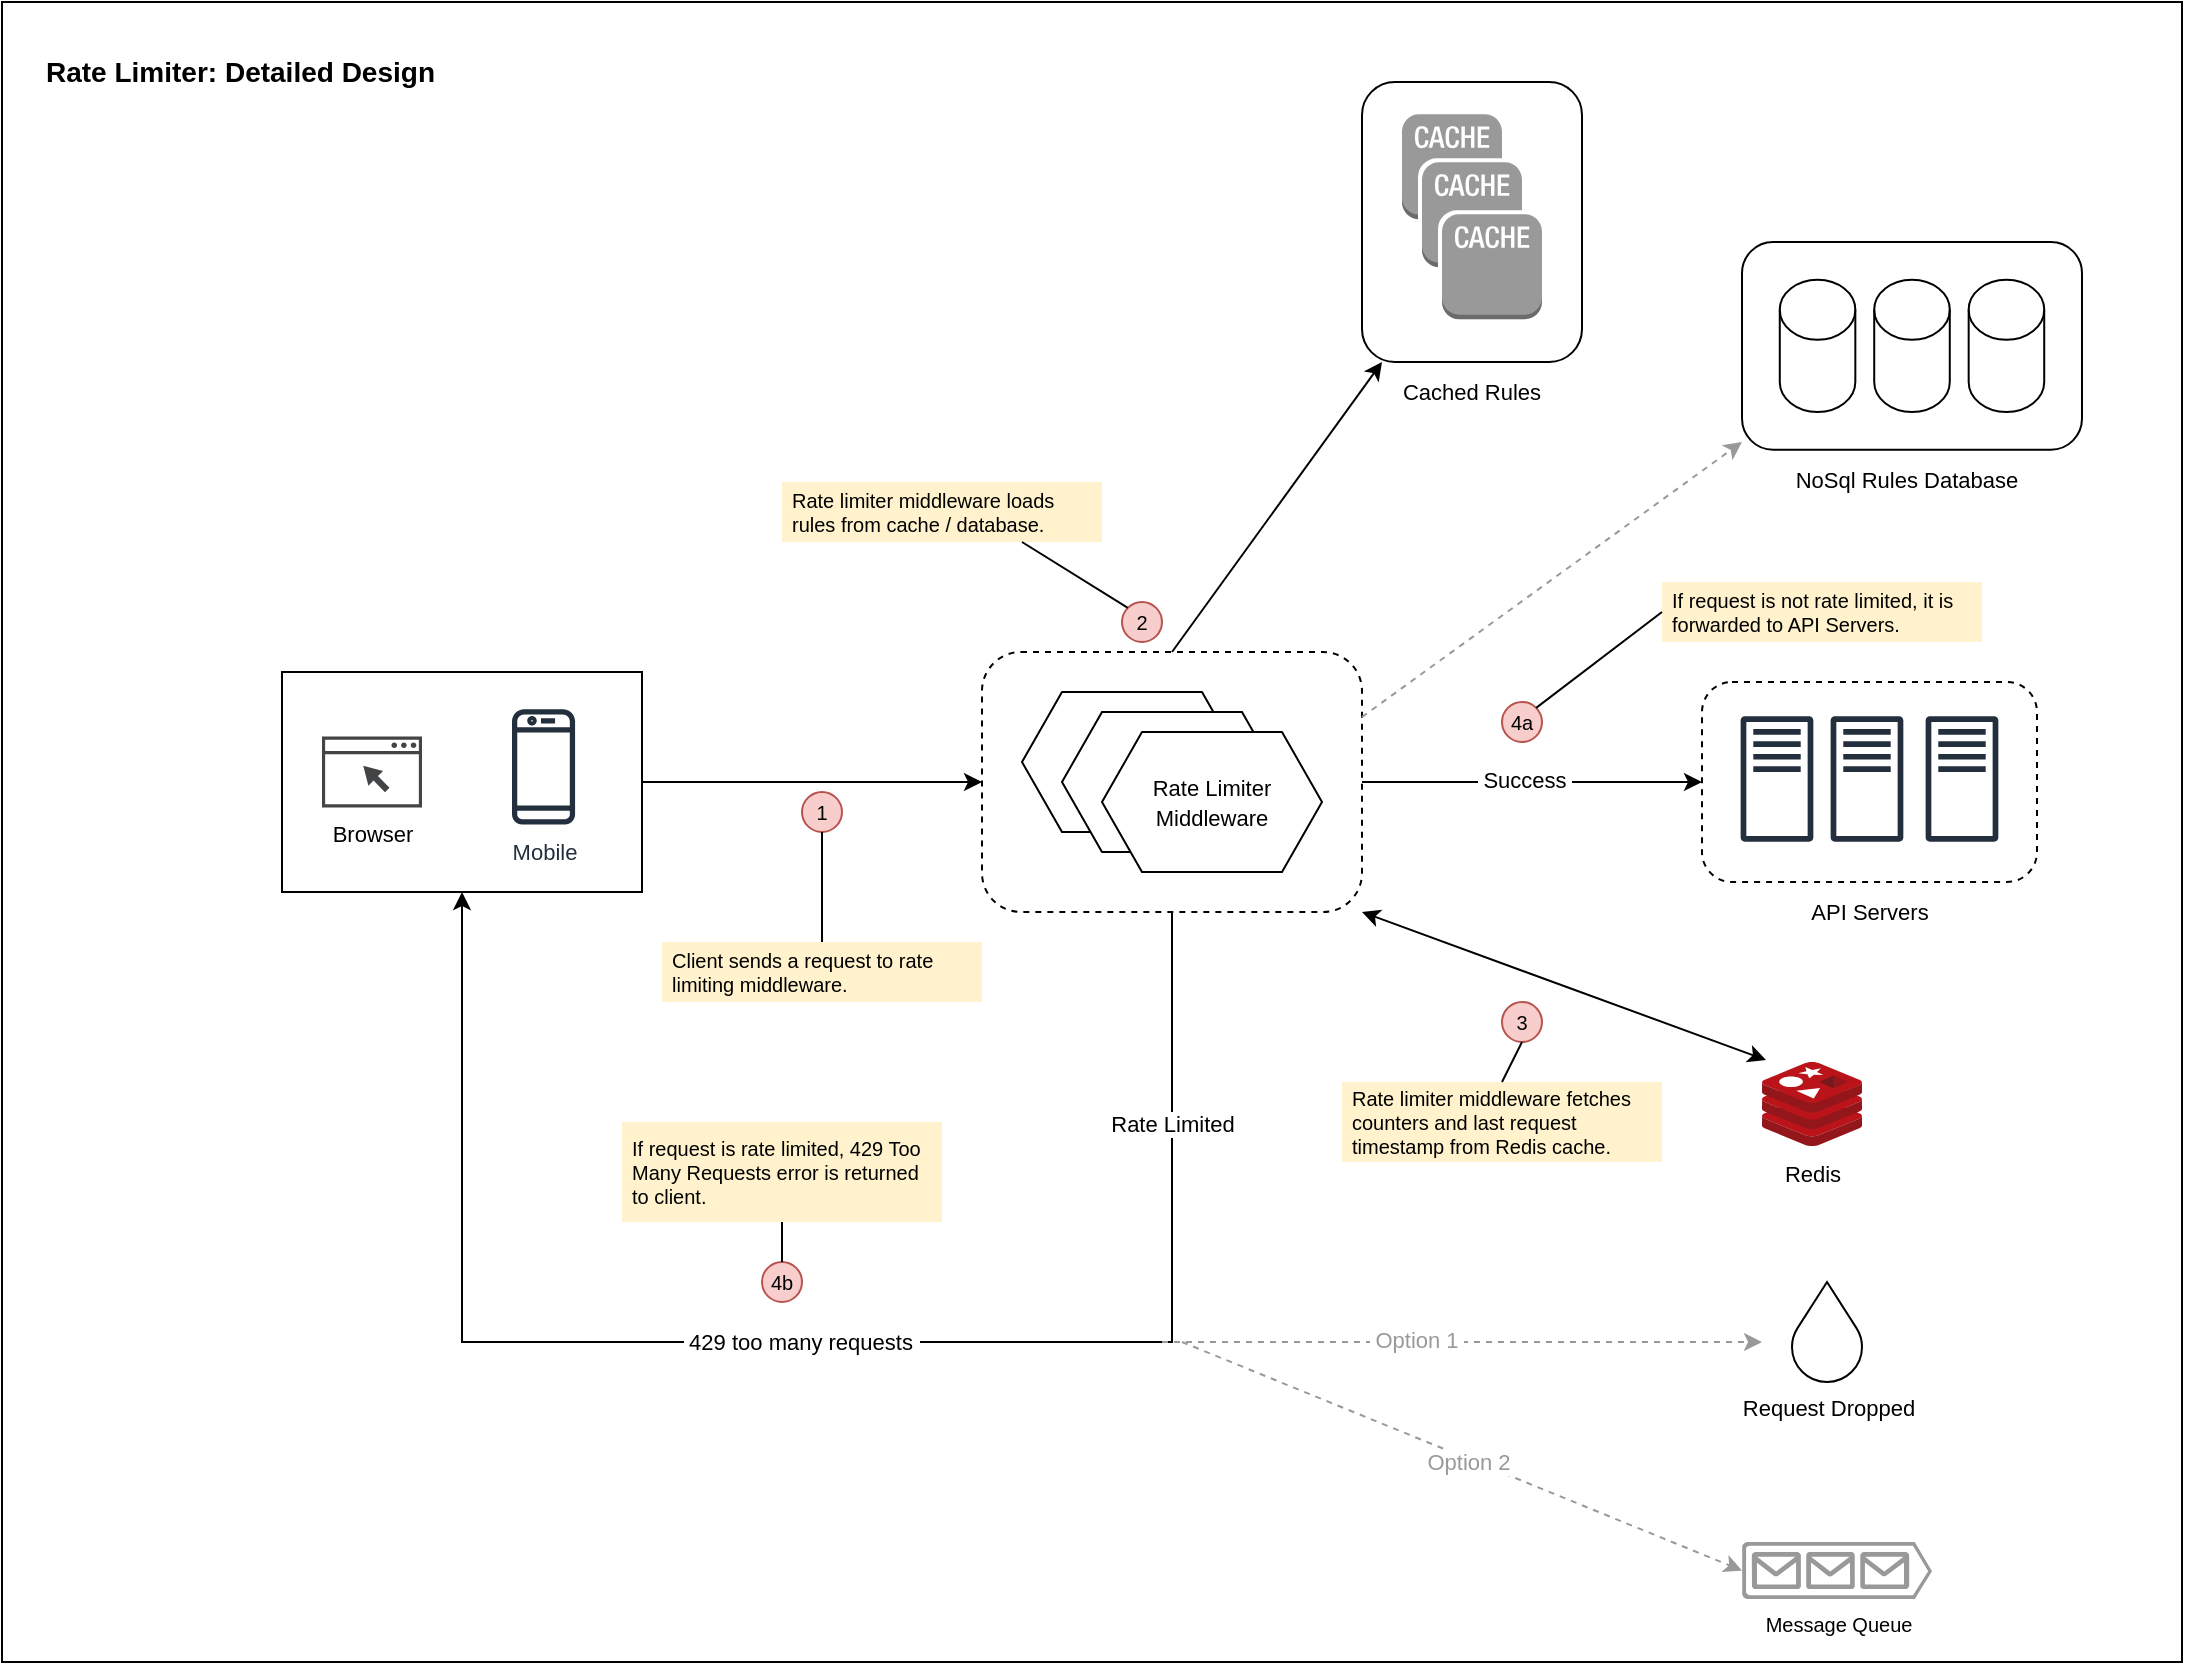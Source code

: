 <mxfile version="19.0.3" type="device"><diagram id="r6Wdb-1eLulKc2yTyL0w" name="Page-1"><mxGraphModel dx="1358" dy="811" grid="1" gridSize="10" guides="1" tooltips="1" connect="1" arrows="1" fold="1" page="1" pageScale="1" pageWidth="1400" pageHeight="850" math="0" shadow="0"><root><mxCell id="0"/><mxCell id="1" style="" parent="0"/><mxCell id="sDK053LxHYh9L4diLbD--71" value="" style="rounded=0;whiteSpace=wrap;html=1;hachureGap=4;fontSize=10;" parent="1" vertex="1"><mxGeometry x="10" y="10" width="1090" height="830" as="geometry"/></mxCell><mxCell id="qtYm5fAHPdydN5zgKJMb-1" value="Diagram" style="locked=1;" parent="0"/><mxCell id="qtYm5fAHPdydN5zgKJMb-2" value="" style="group" parent="qtYm5fAHPdydN5zgKJMb-1" vertex="1" connectable="0"><mxGeometry x="150" y="345" width="180" height="110" as="geometry"/></mxCell><mxCell id="qtYm5fAHPdydN5zgKJMb-3" value="" style="rounded=0;whiteSpace=wrap;html=1;" parent="qtYm5fAHPdydN5zgKJMb-2" vertex="1"><mxGeometry width="180" height="110" as="geometry"/></mxCell><mxCell id="qtYm5fAHPdydN5zgKJMb-4" value="Mobile" style="sketch=0;outlineConnect=0;fontColor=#232F3E;gradientColor=none;fillColor=#232F3D;strokeColor=none;dashed=0;verticalLabelPosition=bottom;verticalAlign=top;align=center;html=1;fontSize=11;fontStyle=0;aspect=fixed;pointerEvents=1;shape=mxgraph.aws4.mobile_client;" parent="qtYm5fAHPdydN5zgKJMb-2" vertex="1"><mxGeometry x="115" y="17.44" width="31.54" height="60" as="geometry"/></mxCell><mxCell id="qtYm5fAHPdydN5zgKJMb-5" value="Browser" style="sketch=0;pointerEvents=1;shadow=0;dashed=0;html=1;strokeColor=none;fillColor=#434445;aspect=fixed;labelPosition=center;verticalLabelPosition=bottom;verticalAlign=top;align=center;outlineConnect=0;shape=mxgraph.vvd.web_browser;fontSize=11;" parent="qtYm5fAHPdydN5zgKJMb-2" vertex="1"><mxGeometry x="20" y="32.25" width="50" height="35.5" as="geometry"/></mxCell><mxCell id="qtYm5fAHPdydN5zgKJMb-16" value="&lt;font style=&quot;font-size: 11px;&quot;&gt;Redis&lt;/font&gt;" style="sketch=0;aspect=fixed;html=1;points=[];align=center;image;fontSize=12;image=img/lib/mscae/Cache_Redis_Product.svg;hachureGap=4;imageBackground=none;" parent="qtYm5fAHPdydN5zgKJMb-1" vertex="1"><mxGeometry x="890" y="540" width="50" height="42" as="geometry"/></mxCell><mxCell id="qtYm5fAHPdydN5zgKJMb-19" value="" style="group" parent="qtYm5fAHPdydN5zgKJMb-1" vertex="1" connectable="0"><mxGeometry x="500" y="335" width="190" height="130" as="geometry"/></mxCell><mxCell id="qtYm5fAHPdydN5zgKJMb-11" value="" style="rounded=1;whiteSpace=wrap;html=1;fontSize=11;dashed=1;" parent="qtYm5fAHPdydN5zgKJMb-19" vertex="1"><mxGeometry width="190" height="130" as="geometry"/></mxCell><mxCell id="qtYm5fAHPdydN5zgKJMb-8" value="" style="shape=hexagon;perimeter=hexagonPerimeter2;whiteSpace=wrap;html=1;fixedSize=1;" parent="qtYm5fAHPdydN5zgKJMb-19" vertex="1"><mxGeometry x="20" y="20" width="110" height="70" as="geometry"/></mxCell><mxCell id="qtYm5fAHPdydN5zgKJMb-9" value="" style="shape=hexagon;perimeter=hexagonPerimeter2;whiteSpace=wrap;html=1;fixedSize=1;" parent="qtYm5fAHPdydN5zgKJMb-19" vertex="1"><mxGeometry x="40" y="30" width="110" height="70" as="geometry"/></mxCell><mxCell id="qtYm5fAHPdydN5zgKJMb-10" value="&lt;font style=&quot;font-size: 11px;&quot;&gt;Rate Limiter Middleware&lt;/font&gt;" style="shape=hexagon;perimeter=hexagonPerimeter2;whiteSpace=wrap;html=1;fixedSize=1;" parent="qtYm5fAHPdydN5zgKJMb-19" vertex="1"><mxGeometry x="60" y="40" width="110" height="70" as="geometry"/></mxCell><mxCell id="qtYm5fAHPdydN5zgKJMb-26" value="" style="group" parent="qtYm5fAHPdydN5zgKJMb-1" vertex="1" connectable="0"><mxGeometry x="859.995" y="350" width="167.5" height="130" as="geometry"/></mxCell><mxCell id="qtYm5fAHPdydN5zgKJMb-20" value="&lt;font style=&quot;font-size: 11px;&quot;&gt;API Servers&lt;/font&gt;" style="text;html=1;strokeColor=none;fillColor=none;align=center;verticalAlign=middle;whiteSpace=wrap;rounded=0;hachureGap=4;fontSize=10;" parent="qtYm5fAHPdydN5zgKJMb-26" vertex="1"><mxGeometry x="50" y="100" width="67.5" height="30" as="geometry"/></mxCell><mxCell id="qtYm5fAHPdydN5zgKJMb-21" value="" style="rounded=1;whiteSpace=wrap;html=1;hachureGap=4;fontSize=10;dashed=1;" parent="qtYm5fAHPdydN5zgKJMb-26" vertex="1"><mxGeometry width="167.5" height="100" as="geometry"/></mxCell><mxCell id="qtYm5fAHPdydN5zgKJMb-25" value="" style="group" parent="qtYm5fAHPdydN5zgKJMb-26" vertex="1" connectable="0"><mxGeometry x="19.325" y="17" width="128.85" height="63" as="geometry"/></mxCell><mxCell id="qtYm5fAHPdydN5zgKJMb-22" value="" style="sketch=0;outlineConnect=0;fontColor=#232F3E;gradientColor=none;fillColor=#232F3D;strokeColor=none;dashed=0;verticalLabelPosition=bottom;verticalAlign=top;align=center;html=1;fontSize=12;fontStyle=0;aspect=fixed;pointerEvents=1;shape=mxgraph.aws4.traditional_server;hachureGap=4;" parent="qtYm5fAHPdydN5zgKJMb-25" vertex="1"><mxGeometry width="36.35" height="63" as="geometry"/></mxCell><mxCell id="qtYm5fAHPdydN5zgKJMb-23" value="" style="sketch=0;outlineConnect=0;fontColor=#232F3E;gradientColor=none;fillColor=#232F3D;strokeColor=none;dashed=0;verticalLabelPosition=bottom;verticalAlign=top;align=center;html=1;fontSize=12;fontStyle=0;aspect=fixed;pointerEvents=1;shape=mxgraph.aws4.traditional_server;hachureGap=4;" parent="qtYm5fAHPdydN5zgKJMb-25" vertex="1"><mxGeometry x="45" width="36.35" height="63" as="geometry"/></mxCell><mxCell id="qtYm5fAHPdydN5zgKJMb-24" value="" style="sketch=0;outlineConnect=0;fontColor=#232F3E;gradientColor=none;fillColor=#232F3D;strokeColor=none;dashed=0;verticalLabelPosition=bottom;verticalAlign=top;align=center;html=1;fontSize=12;fontStyle=0;aspect=fixed;pointerEvents=1;shape=mxgraph.aws4.traditional_server;hachureGap=4;" parent="qtYm5fAHPdydN5zgKJMb-25" vertex="1"><mxGeometry x="92.5" width="36.35" height="63" as="geometry"/></mxCell><mxCell id="qtYm5fAHPdydN5zgKJMb-27" value="" style="endArrow=classic;html=1;rounded=0;fontSize=11;exitX=1;exitY=0.5;exitDx=0;exitDy=0;entryX=0;entryY=0.5;entryDx=0;entryDy=0;" parent="qtYm5fAHPdydN5zgKJMb-1" source="qtYm5fAHPdydN5zgKJMb-3" target="qtYm5fAHPdydN5zgKJMb-11" edge="1"><mxGeometry width="50" height="50" relative="1" as="geometry"><mxPoint x="370" y="420" as="sourcePoint"/><mxPoint x="420" y="370" as="targetPoint"/></mxGeometry></mxCell><mxCell id="qtYm5fAHPdydN5zgKJMb-28" value="" style="endArrow=classic;html=1;rounded=0;fontSize=11;exitX=1;exitY=0.5;exitDx=0;exitDy=0;entryX=0;entryY=0.5;entryDx=0;entryDy=0;" parent="qtYm5fAHPdydN5zgKJMb-1" source="qtYm5fAHPdydN5zgKJMb-11" target="qtYm5fAHPdydN5zgKJMb-21" edge="1"><mxGeometry width="50" height="50" relative="1" as="geometry"><mxPoint x="730" y="430" as="sourcePoint"/><mxPoint x="780" y="380" as="targetPoint"/></mxGeometry></mxCell><mxCell id="qtYm5fAHPdydN5zgKJMb-29" value="&amp;nbsp;Success&amp;nbsp;" style="edgeLabel;html=1;align=center;verticalAlign=middle;resizable=0;points=[];fontSize=11;" parent="qtYm5fAHPdydN5zgKJMb-28" vertex="1" connectable="0"><mxGeometry x="-0.047" y="1" relative="1" as="geometry"><mxPoint as="offset"/></mxGeometry></mxCell><mxCell id="qtYm5fAHPdydN5zgKJMb-30" value="" style="endArrow=classic;startArrow=classic;html=1;rounded=0;fontSize=11;entryX=0.04;entryY=-0.024;entryDx=0;entryDy=0;entryPerimeter=0;exitX=1;exitY=1;exitDx=0;exitDy=0;" parent="qtYm5fAHPdydN5zgKJMb-1" source="qtYm5fAHPdydN5zgKJMb-11" target="qtYm5fAHPdydN5zgKJMb-16" edge="1"><mxGeometry width="50" height="50" relative="1" as="geometry"><mxPoint x="710" y="580" as="sourcePoint"/><mxPoint x="760" y="530" as="targetPoint"/></mxGeometry></mxCell><mxCell id="qtYm5fAHPdydN5zgKJMb-31" style="edgeStyle=orthogonalEdgeStyle;rounded=0;orthogonalLoop=1;jettySize=auto;html=1;exitX=0.5;exitY=1;exitDx=0;exitDy=0;entryX=0.5;entryY=1;entryDx=0;entryDy=0;fontSize=11;" parent="qtYm5fAHPdydN5zgKJMb-1" source="qtYm5fAHPdydN5zgKJMb-11" target="qtYm5fAHPdydN5zgKJMb-3" edge="1"><mxGeometry relative="1" as="geometry"><Array as="points"><mxPoint x="595" y="680"/><mxPoint x="240" y="680"/></Array></mxGeometry></mxCell><mxCell id="qtYm5fAHPdydN5zgKJMb-32" value="&amp;nbsp;Rate Limited&amp;nbsp;" style="edgeLabel;html=1;align=center;verticalAlign=middle;resizable=0;points=[];fontSize=11;" parent="qtYm5fAHPdydN5zgKJMb-31" vertex="1" connectable="0"><mxGeometry x="-0.793" y="-1" relative="1" as="geometry"><mxPoint x="1" y="23" as="offset"/></mxGeometry></mxCell><mxCell id="qtYm5fAHPdydN5zgKJMb-33" value="&amp;nbsp;429 too many requests&amp;nbsp;" style="edgeLabel;html=1;align=center;verticalAlign=middle;resizable=0;points=[];fontSize=11;" parent="qtYm5fAHPdydN5zgKJMb-31" vertex="1" connectable="0"><mxGeometry x="0.009" relative="1" as="geometry"><mxPoint as="offset"/></mxGeometry></mxCell><mxCell id="qtYm5fAHPdydN5zgKJMb-34" value="Request Dropped" style="verticalLabelPosition=bottom;verticalAlign=top;html=1;shape=mxgraph.basic.drop;rounded=1;fontSize=11;" parent="qtYm5fAHPdydN5zgKJMb-1" vertex="1"><mxGeometry x="905" y="650" width="35" height="50" as="geometry"/></mxCell><mxCell id="qtYm5fAHPdydN5zgKJMb-35" value="" style="endArrow=classic;html=1;rounded=0;fontSize=11;dashed=1;strokeColor=#999999;" parent="qtYm5fAHPdydN5zgKJMb-1" edge="1"><mxGeometry width="50" height="50" relative="1" as="geometry"><mxPoint x="590" y="680" as="sourcePoint"/><mxPoint x="890" y="680" as="targetPoint"/></mxGeometry></mxCell><mxCell id="qtYm5fAHPdydN5zgKJMb-36" value="&lt;font color=&quot;#999999&quot;&gt;&amp;nbsp;Option 1&amp;nbsp;&lt;/font&gt;" style="edgeLabel;html=1;align=center;verticalAlign=middle;resizable=0;points=[];fontSize=11;" parent="qtYm5fAHPdydN5zgKJMb-35" vertex="1" connectable="0"><mxGeometry x="-0.158" y="2" relative="1" as="geometry"><mxPoint y="1" as="offset"/></mxGeometry></mxCell><mxCell id="qtYm5fAHPdydN5zgKJMb-37" value="Message Queue" style="verticalLabelPosition=bottom;html=1;verticalAlign=top;align=center;strokeColor=none;fillColor=#999999;shape=mxgraph.azure.queue_generic;pointerEvents=1;hachureGap=4;fontSize=10;" parent="qtYm5fAHPdydN5zgKJMb-1" vertex="1"><mxGeometry x="880" y="780" width="95" height="28.5" as="geometry"/></mxCell><mxCell id="qtYm5fAHPdydN5zgKJMb-41" value="" style="endArrow=classic;html=1;rounded=0;dashed=1;fontSize=11;fontColor=#000000;strokeColor=#999999;entryX=0;entryY=0.5;entryDx=0;entryDy=0;entryPerimeter=0;" parent="qtYm5fAHPdydN5zgKJMb-1" target="qtYm5fAHPdydN5zgKJMb-37" edge="1"><mxGeometry width="50" height="50" relative="1" as="geometry"><mxPoint x="600" y="680" as="sourcePoint"/><mxPoint x="690" y="710" as="targetPoint"/></mxGeometry></mxCell><mxCell id="qtYm5fAHPdydN5zgKJMb-42" value="&lt;font color=&quot;#999999&quot;&gt;&amp;nbsp;Option 2&amp;nbsp;&lt;/font&gt;" style="edgeLabel;html=1;align=center;verticalAlign=middle;resizable=0;points=[];fontSize=11;fontColor=#000000;" parent="qtYm5fAHPdydN5zgKJMb-41" vertex="1" connectable="0"><mxGeometry x="-0.195" relative="1" as="geometry"><mxPoint x="30" y="14" as="offset"/></mxGeometry></mxCell><mxCell id="qtYm5fAHPdydN5zgKJMb-58" value="" style="endArrow=classic;html=1;rounded=0;dashed=1;fontSize=11;fontColor=#000000;strokeColor=#999999;exitX=1;exitY=0.25;exitDx=0;exitDy=0;" parent="qtYm5fAHPdydN5zgKJMb-1" source="qtYm5fAHPdydN5zgKJMb-11" edge="1"><mxGeometry width="50" height="50" relative="1" as="geometry"><mxPoint x="580" y="300" as="sourcePoint"/><mxPoint x="880" y="230" as="targetPoint"/></mxGeometry></mxCell><mxCell id="qtYm5fAHPdydN5zgKJMb-100" value="" style="group" parent="qtYm5fAHPdydN5zgKJMb-1" vertex="1" connectable="0"><mxGeometry x="690" y="50" width="110" height="140" as="geometry"/></mxCell><mxCell id="qtYm5fAHPdydN5zgKJMb-93" value="" style="rounded=1;whiteSpace=wrap;html=1;fontSize=11;strokeWidth=1;" parent="qtYm5fAHPdydN5zgKJMb-100" vertex="1"><mxGeometry width="110" height="140" as="geometry"/></mxCell><mxCell id="qtYm5fAHPdydN5zgKJMb-89" value="" style="group" parent="qtYm5fAHPdydN5zgKJMb-100" vertex="1" connectable="0"><mxGeometry x="20" y="16.11" width="50" height="52.5" as="geometry"/></mxCell><mxCell id="qtYm5fAHPdydN5zgKJMb-90" value="" style="rounded=1;whiteSpace=wrap;html=1;fontSize=11;fontColor=#000000;strokeColor=#FFFFFF;strokeWidth=4;fillColor=default;" parent="qtYm5fAHPdydN5zgKJMb-89" vertex="1"><mxGeometry width="50" height="52.5" as="geometry"/></mxCell><mxCell id="qtYm5fAHPdydN5zgKJMb-91" value="" style="outlineConnect=0;dashed=0;verticalLabelPosition=bottom;verticalAlign=top;align=center;html=1;shape=mxgraph.aws3.cache_node;fillColor=#999999;gradientColor=none;rounded=1;fontSize=11;fontColor=#000000;strokeColor=#FFFFFF;strokeWidth=4;" parent="qtYm5fAHPdydN5zgKJMb-89" vertex="1"><mxGeometry width="50" height="52.5" as="geometry"/></mxCell><mxCell id="qtYm5fAHPdydN5zgKJMb-94" value="" style="group" parent="qtYm5fAHPdydN5zgKJMb-100" vertex="1" connectable="0"><mxGeometry x="30" y="40.11" width="50" height="52.5" as="geometry"/></mxCell><mxCell id="qtYm5fAHPdydN5zgKJMb-95" value="" style="rounded=1;whiteSpace=wrap;html=1;fontSize=11;fontColor=#000000;strokeColor=#FFFFFF;strokeWidth=4;fillColor=default;" parent="qtYm5fAHPdydN5zgKJMb-94" vertex="1"><mxGeometry width="50" height="52.5" as="geometry"/></mxCell><mxCell id="qtYm5fAHPdydN5zgKJMb-96" value="" style="outlineConnect=0;dashed=0;verticalLabelPosition=bottom;verticalAlign=top;align=center;html=1;shape=mxgraph.aws3.cache_node;fillColor=#999999;gradientColor=none;rounded=1;fontSize=11;fontColor=#000000;strokeColor=#FFFFFF;strokeWidth=4;" parent="qtYm5fAHPdydN5zgKJMb-94" vertex="1"><mxGeometry width="50" height="52.5" as="geometry"/></mxCell><mxCell id="qtYm5fAHPdydN5zgKJMb-97" value="" style="group" parent="qtYm5fAHPdydN5zgKJMb-100" vertex="1" connectable="0"><mxGeometry x="40" y="66.11" width="50" height="52.5" as="geometry"/></mxCell><mxCell id="qtYm5fAHPdydN5zgKJMb-98" value="" style="rounded=1;whiteSpace=wrap;html=1;fontSize=11;fontColor=#000000;strokeColor=#FFFFFF;strokeWidth=4;fillColor=default;" parent="qtYm5fAHPdydN5zgKJMb-97" vertex="1"><mxGeometry width="50" height="52.5" as="geometry"/></mxCell><mxCell id="qtYm5fAHPdydN5zgKJMb-99" value="" style="outlineConnect=0;dashed=0;verticalLabelPosition=bottom;verticalAlign=top;align=center;html=1;shape=mxgraph.aws3.cache_node;fillColor=#999999;gradientColor=none;rounded=1;fontSize=11;fontColor=#000000;strokeColor=#FFFFFF;strokeWidth=4;" parent="qtYm5fAHPdydN5zgKJMb-97" vertex="1"><mxGeometry width="50" height="52.5" as="geometry"/></mxCell><mxCell id="qtYm5fAHPdydN5zgKJMb-101" value="" style="endArrow=classic;html=1;rounded=0;fontSize=11;fontColor=#000000;strokeColor=#000000;exitX=0.5;exitY=0;exitDx=0;exitDy=0;" parent="qtYm5fAHPdydN5zgKJMb-1" source="qtYm5fAHPdydN5zgKJMb-11" edge="1"><mxGeometry width="50" height="50" relative="1" as="geometry"><mxPoint x="660" y="310" as="sourcePoint"/><mxPoint x="700" y="190" as="targetPoint"/></mxGeometry></mxCell><mxCell id="qtYm5fAHPdydN5zgKJMb-102" value="Cached Rules" style="text;html=1;strokeColor=none;fillColor=none;align=center;verticalAlign=middle;whiteSpace=wrap;rounded=0;fontSize=11;fontColor=#000000;" parent="qtYm5fAHPdydN5zgKJMb-1" vertex="1"><mxGeometry x="700" y="190" width="90" height="30" as="geometry"/></mxCell><mxCell id="qtYm5fAHPdydN5zgKJMb-104" value="" style="group" parent="qtYm5fAHPdydN5zgKJMb-1" vertex="1" connectable="0"><mxGeometry x="880.005" y="130" width="169.99" height="133.89" as="geometry"/></mxCell><mxCell id="qtYm5fAHPdydN5zgKJMb-49" value="NoSql Rules Database" style="text;html=1;strokeColor=none;fillColor=none;align=center;verticalAlign=middle;whiteSpace=wrap;rounded=0;fontSize=11;fontColor=#000000;" parent="qtYm5fAHPdydN5zgKJMb-104" vertex="1"><mxGeometry x="24.995" y="103.89" width="115" height="30" as="geometry"/></mxCell><mxCell id="qtYm5fAHPdydN5zgKJMb-53" value="" style="group" parent="qtYm5fAHPdydN5zgKJMb-104" vertex="1" connectable="0"><mxGeometry width="169.99" height="103.89" as="geometry"/></mxCell><mxCell id="qtYm5fAHPdydN5zgKJMb-48" value="" style="rounded=1;whiteSpace=wrap;html=1;fontSize=11;" parent="qtYm5fAHPdydN5zgKJMb-53" vertex="1"><mxGeometry width="169.99" height="103.89" as="geometry"/></mxCell><mxCell id="qtYm5fAHPdydN5zgKJMb-52" value="" style="group" parent="qtYm5fAHPdydN5zgKJMb-53" vertex="1" connectable="0"><mxGeometry x="18.884" y="18.889" width="132.222" height="66.112" as="geometry"/></mxCell><mxCell id="qtYm5fAHPdydN5zgKJMb-45" value="" style="shape=cylinder3;whiteSpace=wrap;html=1;boundedLbl=1;backgroundOutline=1;size=15;rounded=1;fontSize=11;" parent="qtYm5fAHPdydN5zgKJMb-52" vertex="1"><mxGeometry width="37.778" height="66.112" as="geometry"/></mxCell><mxCell id="qtYm5fAHPdydN5zgKJMb-46" value="" style="shape=cylinder3;whiteSpace=wrap;html=1;boundedLbl=1;backgroundOutline=1;size=15;rounded=1;fontSize=11;" parent="qtYm5fAHPdydN5zgKJMb-52" vertex="1"><mxGeometry x="47.222" width="37.778" height="66.112" as="geometry"/></mxCell><mxCell id="qtYm5fAHPdydN5zgKJMb-47" value="" style="shape=cylinder3;whiteSpace=wrap;html=1;boundedLbl=1;backgroundOutline=1;size=15;rounded=1;fontSize=11;" parent="qtYm5fAHPdydN5zgKJMb-52" vertex="1"><mxGeometry x="94.444" width="37.778" height="66.112" as="geometry"/></mxCell><mxCell id="PKY5oQ2oC4YUOWcL3Hl6-1" value="Notes" style="locked=1;" parent="0"/><mxCell id="PKY5oQ2oC4YUOWcL3Hl6-2" value="Client sends a request to rate limiting middleware." style="rounded=0;whiteSpace=wrap;html=1;hachureGap=4;fontSize=10;fillColor=#FFF2CC;strokeColor=none;spacing=5;align=left;" vertex="1" parent="PKY5oQ2oC4YUOWcL3Hl6-1"><mxGeometry x="340" y="480" width="160" height="30" as="geometry"/></mxCell><mxCell id="PKY5oQ2oC4YUOWcL3Hl6-3" value="1" style="ellipse;whiteSpace=wrap;html=1;aspect=fixed;rounded=1;fontSize=10;fillColor=#f8cecc;strokeColor=#b85450;" vertex="1" parent="PKY5oQ2oC4YUOWcL3Hl6-1"><mxGeometry x="410" y="405" width="20" height="20" as="geometry"/></mxCell><mxCell id="PKY5oQ2oC4YUOWcL3Hl6-7" value="2" style="ellipse;whiteSpace=wrap;html=1;aspect=fixed;rounded=1;fontSize=10;fillColor=#f8cecc;strokeColor=#b85450;" vertex="1" parent="PKY5oQ2oC4YUOWcL3Hl6-1"><mxGeometry x="570" y="310" width="20" height="20" as="geometry"/></mxCell><mxCell id="PKY5oQ2oC4YUOWcL3Hl6-8" value="Rate limiter middleware loads rules from cache / database." style="rounded=0;whiteSpace=wrap;html=1;hachureGap=4;fontSize=10;fillColor=#FFF2CC;strokeColor=none;spacing=5;align=left;" vertex="1" parent="PKY5oQ2oC4YUOWcL3Hl6-1"><mxGeometry x="400" y="250" width="160" height="30" as="geometry"/></mxCell><mxCell id="PKY5oQ2oC4YUOWcL3Hl6-10" value="3" style="ellipse;whiteSpace=wrap;html=1;aspect=fixed;rounded=1;fontSize=10;fillColor=#f8cecc;strokeColor=#b85450;" vertex="1" parent="PKY5oQ2oC4YUOWcL3Hl6-1"><mxGeometry x="760" y="510" width="20" height="20" as="geometry"/></mxCell><mxCell id="PKY5oQ2oC4YUOWcL3Hl6-11" value="Rate limiter middleware fetches counters and last request timestamp from Redis cache." style="rounded=0;whiteSpace=wrap;html=1;hachureGap=4;fontSize=10;fillColor=#FFF2CC;strokeColor=none;spacing=5;align=left;" vertex="1" parent="PKY5oQ2oC4YUOWcL3Hl6-1"><mxGeometry x="680" y="550" width="160" height="40" as="geometry"/></mxCell><mxCell id="PKY5oQ2oC4YUOWcL3Hl6-12" value="" style="endArrow=none;html=1;rounded=0;entryX=0.5;entryY=1;entryDx=0;entryDy=0;exitX=0.5;exitY=0;exitDx=0;exitDy=0;" edge="1" parent="PKY5oQ2oC4YUOWcL3Hl6-1" source="PKY5oQ2oC4YUOWcL3Hl6-2" target="PKY5oQ2oC4YUOWcL3Hl6-3"><mxGeometry width="50" height="50" relative="1" as="geometry"><mxPoint x="360" y="470" as="sourcePoint"/><mxPoint x="410" y="420" as="targetPoint"/></mxGeometry></mxCell><mxCell id="PKY5oQ2oC4YUOWcL3Hl6-13" value="" style="endArrow=none;html=1;rounded=0;entryX=0.75;entryY=1;entryDx=0;entryDy=0;exitX=0;exitY=0;exitDx=0;exitDy=0;" edge="1" parent="PKY5oQ2oC4YUOWcL3Hl6-1" source="PKY5oQ2oC4YUOWcL3Hl6-7" target="PKY5oQ2oC4YUOWcL3Hl6-8"><mxGeometry width="50" height="50" relative="1" as="geometry"><mxPoint x="460" y="350" as="sourcePoint"/><mxPoint x="510" y="300" as="targetPoint"/></mxGeometry></mxCell><mxCell id="PKY5oQ2oC4YUOWcL3Hl6-14" value="" style="endArrow=none;html=1;rounded=0;entryX=0.5;entryY=1;entryDx=0;entryDy=0;exitX=0.5;exitY=0;exitDx=0;exitDy=0;" edge="1" parent="PKY5oQ2oC4YUOWcL3Hl6-1" source="PKY5oQ2oC4YUOWcL3Hl6-11" target="PKY5oQ2oC4YUOWcL3Hl6-10"><mxGeometry width="50" height="50" relative="1" as="geometry"><mxPoint x="650" y="530" as="sourcePoint"/><mxPoint x="700" y="480" as="targetPoint"/></mxGeometry></mxCell><mxCell id="PKY5oQ2oC4YUOWcL3Hl6-15" value="4a" style="ellipse;whiteSpace=wrap;html=1;aspect=fixed;rounded=1;fontSize=10;fillColor=#f8cecc;strokeColor=#b85450;" vertex="1" parent="PKY5oQ2oC4YUOWcL3Hl6-1"><mxGeometry x="760" y="360" width="20" height="20" as="geometry"/></mxCell><mxCell id="PKY5oQ2oC4YUOWcL3Hl6-16" value="4b" style="ellipse;whiteSpace=wrap;html=1;aspect=fixed;rounded=1;fontSize=10;fillColor=#f8cecc;strokeColor=#b85450;" vertex="1" parent="PKY5oQ2oC4YUOWcL3Hl6-1"><mxGeometry x="390" y="640" width="20" height="20" as="geometry"/></mxCell><mxCell id="PKY5oQ2oC4YUOWcL3Hl6-17" value="If request is not rate limited, it is forwarded to API Servers." style="rounded=0;whiteSpace=wrap;html=1;hachureGap=4;fontSize=10;fillColor=#FFF2CC;strokeColor=none;spacing=5;align=left;" vertex="1" parent="PKY5oQ2oC4YUOWcL3Hl6-1"><mxGeometry x="840" y="300" width="160" height="30" as="geometry"/></mxCell><mxCell id="PKY5oQ2oC4YUOWcL3Hl6-18" value="" style="endArrow=none;html=1;rounded=0;entryX=0;entryY=0.5;entryDx=0;entryDy=0;exitX=1;exitY=0;exitDx=0;exitDy=0;" edge="1" parent="PKY5oQ2oC4YUOWcL3Hl6-1" source="PKY5oQ2oC4YUOWcL3Hl6-15" target="PKY5oQ2oC4YUOWcL3Hl6-17"><mxGeometry width="50" height="50" relative="1" as="geometry"><mxPoint x="780" y="380" as="sourcePoint"/><mxPoint x="830" y="330" as="targetPoint"/></mxGeometry></mxCell><mxCell id="PKY5oQ2oC4YUOWcL3Hl6-19" value="If request is rate limited, 429 Too Many Requests error is returned to client." style="rounded=0;whiteSpace=wrap;html=1;hachureGap=4;fontSize=10;fillColor=#FFF2CC;strokeColor=none;spacing=5;align=left;" vertex="1" parent="PKY5oQ2oC4YUOWcL3Hl6-1"><mxGeometry x="320" y="570" width="160" height="50" as="geometry"/></mxCell><mxCell id="PKY5oQ2oC4YUOWcL3Hl6-20" value="" style="endArrow=none;html=1;rounded=0;entryX=0.5;entryY=1;entryDx=0;entryDy=0;exitX=0.5;exitY=0;exitDx=0;exitDy=0;" edge="1" parent="PKY5oQ2oC4YUOWcL3Hl6-1" source="PKY5oQ2oC4YUOWcL3Hl6-16" target="PKY5oQ2oC4YUOWcL3Hl6-19"><mxGeometry width="50" height="50" relative="1" as="geometry"><mxPoint x="450" y="680" as="sourcePoint"/><mxPoint x="500" y="630" as="targetPoint"/></mxGeometry></mxCell><mxCell id="6Y6NfHxkBPcI-cGArNqC-1" value="Requirements" style="locked=1;" parent="0"/><mxCell id="sDK053LxHYh9L4diLbD--46" value="&lt;font style=&quot;font-size: 14px;&quot;&gt;&lt;b&gt;Rate Limiter: Detailed Design&lt;/b&gt;&lt;/font&gt;" style="text;strokeColor=none;fillColor=none;html=1;align=left;verticalAlign=middle;whiteSpace=wrap;rounded=0;hachureGap=4;fontSize=10;" parent="6Y6NfHxkBPcI-cGArNqC-1" vertex="1"><mxGeometry x="30" y="30" width="280" height="30" as="geometry"/></mxCell></root></mxGraphModel></diagram></mxfile>
